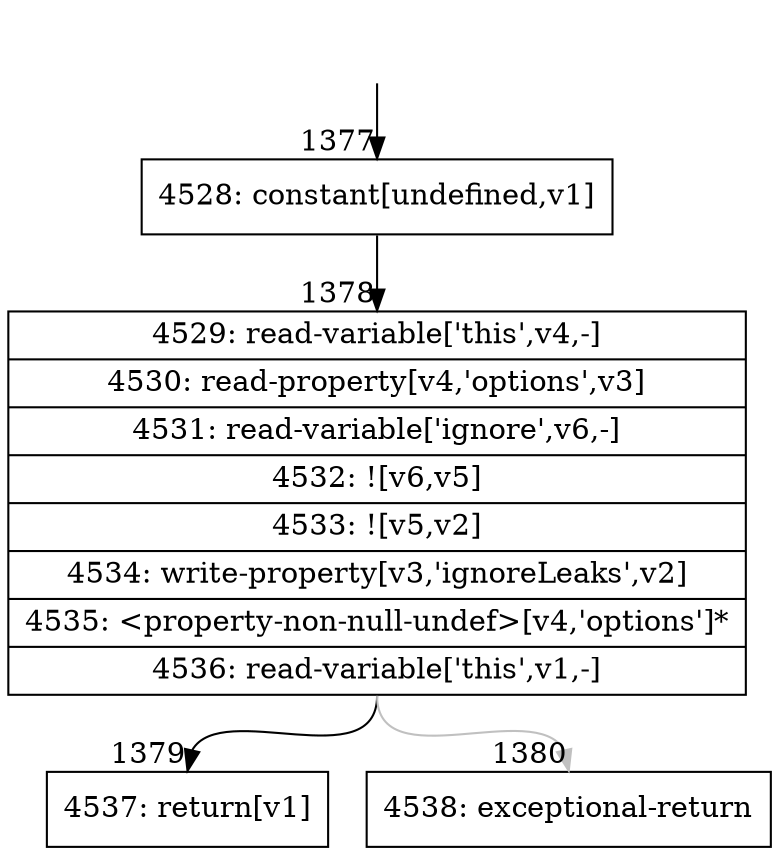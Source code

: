 digraph {
rankdir="TD"
BB_entry128[shape=none,label=""];
BB_entry128 -> BB1377 [tailport=s, headport=n, headlabel="    1377"]
BB1377 [shape=record label="{4528: constant[undefined,v1]}" ] 
BB1377 -> BB1378 [tailport=s, headport=n, headlabel="      1378"]
BB1378 [shape=record label="{4529: read-variable['this',v4,-]|4530: read-property[v4,'options',v3]|4531: read-variable['ignore',v6,-]|4532: ![v6,v5]|4533: ![v5,v2]|4534: write-property[v3,'ignoreLeaks',v2]|4535: \<property-non-null-undef\>[v4,'options']*|4536: read-variable['this',v1,-]}" ] 
BB1378 -> BB1379 [tailport=s, headport=n, headlabel="      1379"]
BB1378 -> BB1380 [tailport=s, headport=n, color=gray, headlabel="      1380"]
BB1379 [shape=record label="{4537: return[v1]}" ] 
BB1380 [shape=record label="{4538: exceptional-return}" ] 
//#$~ 1663
}
